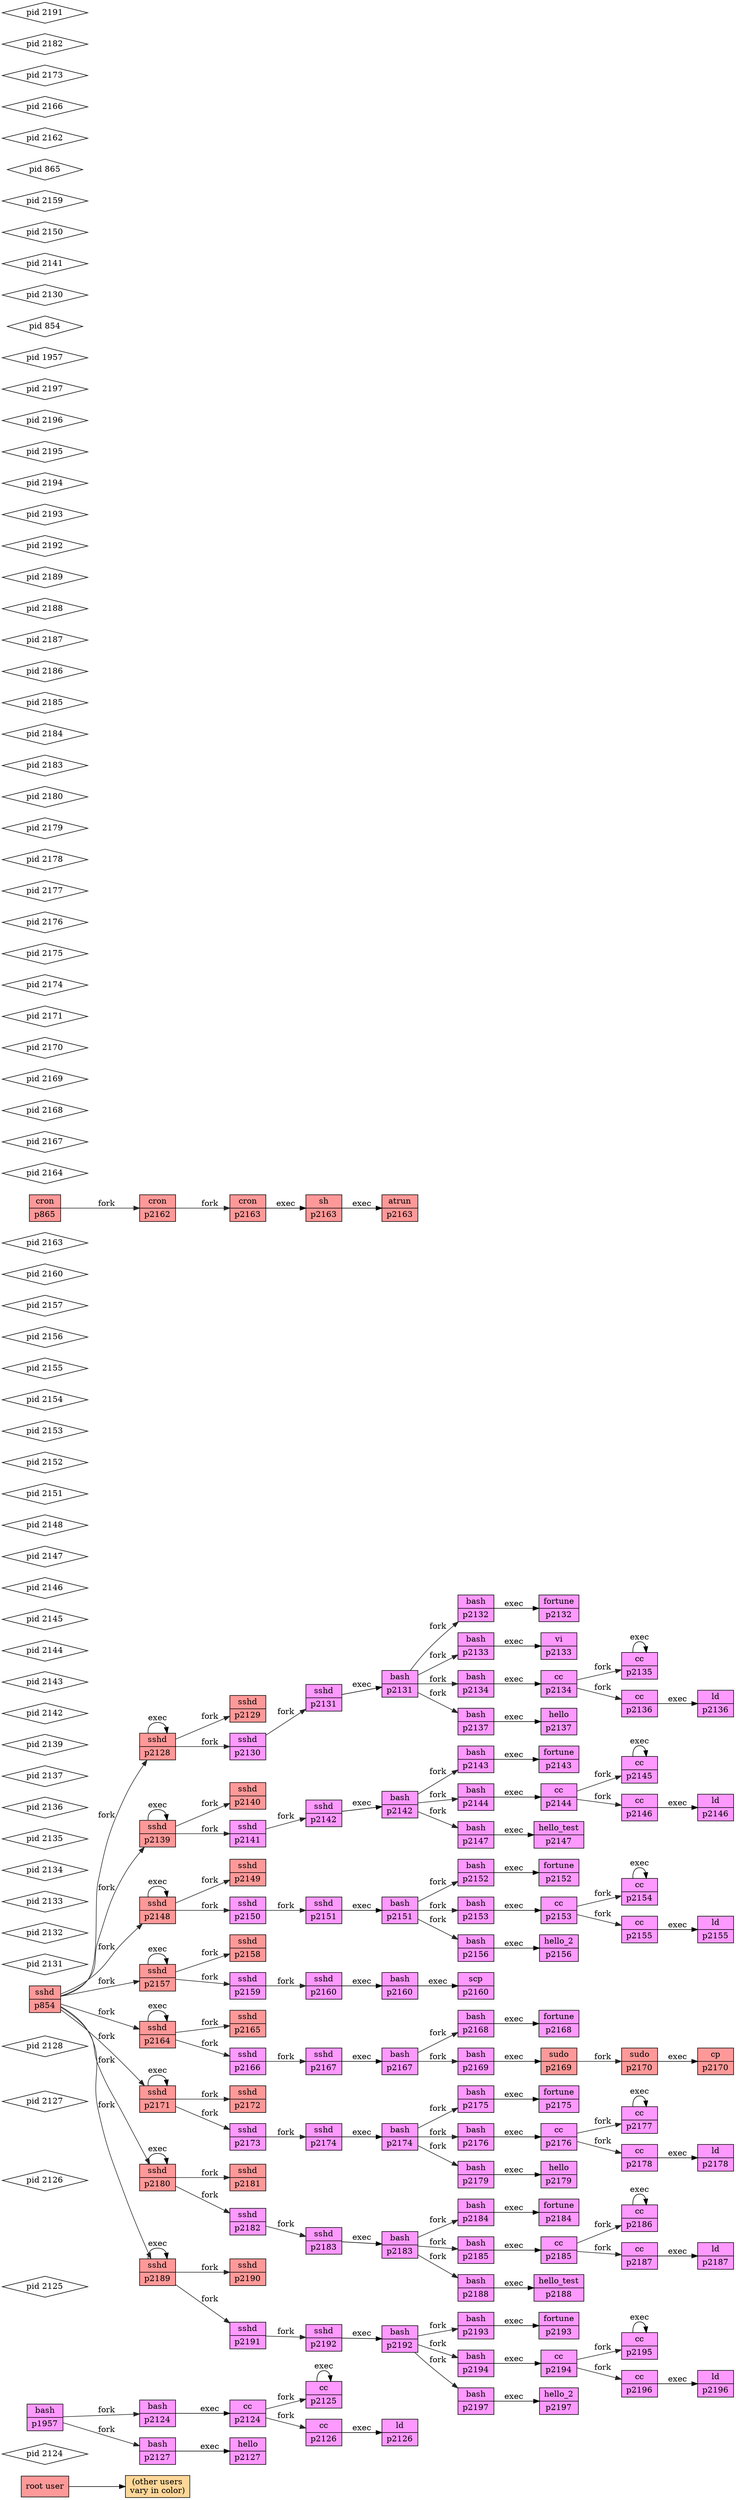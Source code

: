 digraph buildinject {
rankdir="LR";
"sample" [label="root user", shape="box", style="filled", fillcolor="0.0 0.4 1.0"]
"sample2" [label="(other users\nvary in color)", shape="box", style="filled", fillcolor="0.1001 0.4 1.0"]
"sample" -> "sample2"
    p_2124 [label="pid 2124", shape="diamond"];
    "e_2124_cc" [label="{{cc | p2124}}", shape="record", style="filled", fillcolor="0.8314 0.4 1.0"];
    "e_2124_bash" [label="{{bash | p2124}}", shape="record", style="filled", fillcolor="0.8314 0.4 1.0"];
    "e_2124_bash" -> "e_2124_cc" [label="exec", color="black"];
    p_2125 [label="pid 2125", shape="diamond"];
    "e_2125_cc" [label="{{cc | p2125}}", shape="record", style="filled", fillcolor="0.8314 0.4 1.0"];
    "e_2125_cc" -> "e_2125_cc" [label="exec", color="black"];
    p_2126 [label="pid 2126", shape="diamond"];
    "e_2126_ld" [label="{{ld | p2126}}", shape="record", style="filled", fillcolor="0.8314 0.4 1.0"];
    "e_2126_cc" [label="{{cc | p2126}}", shape="record", style="filled", fillcolor="0.8314 0.4 1.0"];
    "e_2126_cc" -> "e_2126_ld" [label="exec", color="black"];
    p_2127 [label="pid 2127", shape="diamond"];
    "e_2127_hello" [label="{{hello | p2127}}", shape="record", style="filled", fillcolor="0.8314 0.4 1.0"];
    "e_2127_bash" [label="{{bash | p2127}}", shape="record", style="filled", fillcolor="0.8314 0.4 1.0"];
    "e_2127_bash" -> "e_2127_hello" [label="exec", color="black"];
    p_2128 [label="pid 2128", shape="diamond"];
    "e_2128_sshd" [label="{{sshd | p2128}}", shape="record", style="filled", fillcolor="0.0 0.4 1.0"];
    "e_2128_sshd" -> "e_2128_sshd" [label="exec", color="black"];
    p_2131 [label="pid 2131", shape="diamond"];
    "e_2131_bash" [label="{{bash | p2131}}", shape="record", style="filled", fillcolor="0.8314 0.4 1.0"];
    "e_2131_sshd" [label="{{sshd | p2131}}", shape="record", style="filled", fillcolor="0.8314 0.4 1.0"];
    "e_2131_sshd" -> "e_2131_bash" [label="exec", color="black"];
    p_2132 [label="pid 2132", shape="diamond"];
    "e_2132_fortune" [label="{{fortune | p2132}}", shape="record", style="filled", fillcolor="0.8314 0.4 1.0"];
    "e_2132_bash" [label="{{bash | p2132}}", shape="record", style="filled", fillcolor="0.8314 0.4 1.0"];
    "e_2132_bash" -> "e_2132_fortune" [label="exec", color="black"];
    p_2133 [label="pid 2133", shape="diamond"];
    "e_2133_vi" [label="{{vi | p2133}}", shape="record", style="filled", fillcolor="0.8314 0.4 1.0"];
    "e_2133_bash" [label="{{bash | p2133}}", shape="record", style="filled", fillcolor="0.8314 0.4 1.0"];
    "e_2133_bash" -> "e_2133_vi" [label="exec", color="black"];
    p_2134 [label="pid 2134", shape="diamond"];
    "e_2134_cc" [label="{{cc | p2134}}", shape="record", style="filled", fillcolor="0.8314 0.4 1.0"];
    "e_2134_bash" [label="{{bash | p2134}}", shape="record", style="filled", fillcolor="0.8314 0.4 1.0"];
    "e_2134_bash" -> "e_2134_cc" [label="exec", color="black"];
    p_2135 [label="pid 2135", shape="diamond"];
    "e_2135_cc" [label="{{cc | p2135}}", shape="record", style="filled", fillcolor="0.8314 0.4 1.0"];
    "e_2135_cc" -> "e_2135_cc" [label="exec", color="black"];
    p_2136 [label="pid 2136", shape="diamond"];
    "e_2136_ld" [label="{{ld | p2136}}", shape="record", style="filled", fillcolor="0.8314 0.4 1.0"];
    "e_2136_cc" [label="{{cc | p2136}}", shape="record", style="filled", fillcolor="0.8314 0.4 1.0"];
    "e_2136_cc" -> "e_2136_ld" [label="exec", color="black"];
    p_2137 [label="pid 2137", shape="diamond"];
    "e_2137_hello" [label="{{hello | p2137}}", shape="record", style="filled", fillcolor="0.8314 0.4 1.0"];
    "e_2137_bash" [label="{{bash | p2137}}", shape="record", style="filled", fillcolor="0.8314 0.4 1.0"];
    "e_2137_bash" -> "e_2137_hello" [label="exec", color="black"];
    p_2139 [label="pid 2139", shape="diamond"];
    "e_2139_sshd" [label="{{sshd | p2139}}", shape="record", style="filled", fillcolor="0.0 0.4 1.0"];
    "e_2139_sshd" -> "e_2139_sshd" [label="exec", color="black"];
    p_2142 [label="pid 2142", shape="diamond"];
    "e_2142_bash" [label="{{bash | p2142}}", shape="record", style="filled", fillcolor="0.8315 0.4 1.0"];
    "e_2142_sshd" [label="{{sshd | p2142}}", shape="record", style="filled", fillcolor="0.8315 0.4 1.0"];
    "e_2142_sshd" -> "e_2142_bash" [label="exec", color="black"];
    p_2143 [label="pid 2143", shape="diamond"];
    "e_2143_fortune" [label="{{fortune | p2143}}", shape="record", style="filled", fillcolor="0.8315 0.4 1.0"];
    "e_2143_bash" [label="{{bash | p2143}}", shape="record", style="filled", fillcolor="0.8315 0.4 1.0"];
    "e_2143_bash" -> "e_2143_fortune" [label="exec", color="black"];
    p_2144 [label="pid 2144", shape="diamond"];
    "e_2144_cc" [label="{{cc | p2144}}", shape="record", style="filled", fillcolor="0.8315 0.4 1.0"];
    "e_2144_bash" [label="{{bash | p2144}}", shape="record", style="filled", fillcolor="0.8315 0.4 1.0"];
    "e_2144_bash" -> "e_2144_cc" [label="exec", color="black"];
    p_2145 [label="pid 2145", shape="diamond"];
    "e_2145_cc" [label="{{cc | p2145}}", shape="record", style="filled", fillcolor="0.8315 0.4 1.0"];
    "e_2145_cc" -> "e_2145_cc" [label="exec", color="black"];
    p_2146 [label="pid 2146", shape="diamond"];
    "e_2146_ld" [label="{{ld | p2146}}", shape="record", style="filled", fillcolor="0.8315 0.4 1.0"];
    "e_2146_cc" [label="{{cc | p2146}}", shape="record", style="filled", fillcolor="0.8315 0.4 1.0"];
    "e_2146_cc" -> "e_2146_ld" [label="exec", color="black"];
    p_2147 [label="pid 2147", shape="diamond"];
    "e_2147_hello_test" [label="{{hello_test | p2147}}", shape="record", style="filled", fillcolor="0.8315 0.4 1.0"];
    "e_2147_bash" [label="{{bash | p2147}}", shape="record", style="filled", fillcolor="0.8315 0.4 1.0"];
    "e_2147_bash" -> "e_2147_hello_test" [label="exec", color="black"];
    p_2148 [label="pid 2148", shape="diamond"];
    "e_2148_sshd" [label="{{sshd | p2148}}", shape="record", style="filled", fillcolor="0.0 0.4 1.0"];
    "e_2148_sshd" -> "e_2148_sshd" [label="exec", color="black"];
    p_2151 [label="pid 2151", shape="diamond"];
    "e_2151_bash" [label="{{bash | p2151}}", shape="record", style="filled", fillcolor="0.8316 0.4 1.0"];
    "e_2151_sshd" [label="{{sshd | p2151}}", shape="record", style="filled", fillcolor="0.8316 0.4 1.0"];
    "e_2151_sshd" -> "e_2151_bash" [label="exec", color="black"];
    p_2152 [label="pid 2152", shape="diamond"];
    "e_2152_fortune" [label="{{fortune | p2152}}", shape="record", style="filled", fillcolor="0.8316 0.4 1.0"];
    "e_2152_bash" [label="{{bash | p2152}}", shape="record", style="filled", fillcolor="0.8316 0.4 1.0"];
    "e_2152_bash" -> "e_2152_fortune" [label="exec", color="black"];
    p_2153 [label="pid 2153", shape="diamond"];
    "e_2153_cc" [label="{{cc | p2153}}", shape="record", style="filled", fillcolor="0.8316 0.4 1.0"];
    "e_2153_bash" [label="{{bash | p2153}}", shape="record", style="filled", fillcolor="0.8316 0.4 1.0"];
    "e_2153_bash" -> "e_2153_cc" [label="exec", color="black"];
    p_2154 [label="pid 2154", shape="diamond"];
    "e_2154_cc" [label="{{cc | p2154}}", shape="record", style="filled", fillcolor="0.8316 0.4 1.0"];
    "e_2154_cc" -> "e_2154_cc" [label="exec", color="black"];
    p_2155 [label="pid 2155", shape="diamond"];
    "e_2155_ld" [label="{{ld | p2155}}", shape="record", style="filled", fillcolor="0.8316 0.4 1.0"];
    "e_2155_cc" [label="{{cc | p2155}}", shape="record", style="filled", fillcolor="0.8316 0.4 1.0"];
    "e_2155_cc" -> "e_2155_ld" [label="exec", color="black"];
    p_2156 [label="pid 2156", shape="diamond"];
    "e_2156_hello_2" [label="{{hello_2 | p2156}}", shape="record", style="filled", fillcolor="0.8316 0.4 1.0"];
    "e_2156_bash" [label="{{bash | p2156}}", shape="record", style="filled", fillcolor="0.8316 0.4 1.0"];
    "e_2156_bash" -> "e_2156_hello_2" [label="exec", color="black"];
    p_2157 [label="pid 2157", shape="diamond"];
    "e_2157_sshd" [label="{{sshd | p2157}}", shape="record", style="filled", fillcolor="0.0 0.4 1.0"];
    "e_2157_sshd" -> "e_2157_sshd" [label="exec", color="black"];
    p_2160 [label="pid 2160", shape="diamond"];
    "e_2160_bash" [label="{{bash | p2160}}", shape="record", style="filled", fillcolor="0.8314 0.4 1.0"];
    "e_2160_sshd" [label="{{sshd | p2160}}", shape="record", style="filled", fillcolor="0.8314 0.4 1.0"];
    "e_2160_sshd" -> "e_2160_bash" [label="exec", color="black"];
    "e_2160_scp" [label="{{scp | p2160}}", shape="record", style="filled", fillcolor="0.8314 0.4 1.0"];
    "e_2160_bash" -> "e_2160_scp" [label="exec", color="black"];
    p_2163 [label="pid 2163", shape="diamond"];
    "e_2163_sh" [label="{{sh | p2163}}", shape="record", style="filled", fillcolor="0.0 0.4 1.0"];
    "e_2163_cron" [label="{{cron | p2163}}", shape="record", style="filled", fillcolor="0.0 0.4 1.0"];
    "e_2163_cron" -> "e_2163_sh" [label="exec", color="black"];
    "e_2163_atrun" [label="{{atrun | p2163}}", shape="record", style="filled", fillcolor="0.0 0.4 1.0"];
    "e_2163_sh" -> "e_2163_atrun" [label="exec", color="black"];
    p_2164 [label="pid 2164", shape="diamond"];
    "e_2164_sshd" [label="{{sshd | p2164}}", shape="record", style="filled", fillcolor="0.0 0.4 1.0"];
    "e_2164_sshd" -> "e_2164_sshd" [label="exec", color="black"];
    p_2167 [label="pid 2167", shape="diamond"];
    "e_2167_bash" [label="{{bash | p2167}}", shape="record", style="filled", fillcolor="0.8314 0.4 1.0"];
    "e_2167_sshd" [label="{{sshd | p2167}}", shape="record", style="filled", fillcolor="0.8314 0.4 1.0"];
    "e_2167_sshd" -> "e_2167_bash" [label="exec", color="black"];
    p_2168 [label="pid 2168", shape="diamond"];
    "e_2168_fortune" [label="{{fortune | p2168}}", shape="record", style="filled", fillcolor="0.8314 0.4 1.0"];
    "e_2168_bash" [label="{{bash | p2168}}", shape="record", style="filled", fillcolor="0.8314 0.4 1.0"];
    "e_2168_bash" -> "e_2168_fortune" [label="exec", color="black"];
    p_2169 [label="pid 2169", shape="diamond"];
    "e_2169_sudo" [label="{{sudo | p2169}}", shape="record", style="filled", fillcolor="0.8314 0.4 1.0"];
    "e_2169_bash" [label="{{bash | p2169}}", shape="record", style="filled", fillcolor="0.8314 0.4 1.0"];
    "e_2169_bash" -> "e_2169_sudo" [label="exec", color="black"];
    p_2170 [label="pid 2170", shape="diamond"];
    "e_2170_cp" [label="{{cp | p2170}}", shape="record", style="filled", fillcolor="0.0 0.4 1.0"];
    "e_2170_sudo" [label="{{sudo | p2170}}", shape="record", style="filled", fillcolor="0.0 0.4 1.0"];
    "e_2170_sudo" -> "e_2170_cp" [label="exec", color="black"];
    p_2171 [label="pid 2171", shape="diamond"];
    "e_2171_sshd" [label="{{sshd | p2171}}", shape="record", style="filled", fillcolor="0.0 0.4 1.0"];
    "e_2171_sshd" -> "e_2171_sshd" [label="exec", color="black"];
    p_2174 [label="pid 2174", shape="diamond"];
    "e_2174_bash" [label="{{bash | p2174}}", shape="record", style="filled", fillcolor="0.8314 0.4 1.0"];
    "e_2174_sshd" [label="{{sshd | p2174}}", shape="record", style="filled", fillcolor="0.8314 0.4 1.0"];
    "e_2174_sshd" -> "e_2174_bash" [label="exec", color="black"];
    p_2175 [label="pid 2175", shape="diamond"];
    "e_2175_fortune" [label="{{fortune | p2175}}", shape="record", style="filled", fillcolor="0.8314 0.4 1.0"];
    "e_2175_bash" [label="{{bash | p2175}}", shape="record", style="filled", fillcolor="0.8314 0.4 1.0"];
    "e_2175_bash" -> "e_2175_fortune" [label="exec", color="black"];
    p_2176 [label="pid 2176", shape="diamond"];
    "e_2176_cc" [label="{{cc | p2176}}", shape="record", style="filled", fillcolor="0.8314 0.4 1.0"];
    "e_2176_bash" [label="{{bash | p2176}}", shape="record", style="filled", fillcolor="0.8314 0.4 1.0"];
    "e_2176_bash" -> "e_2176_cc" [label="exec", color="black"];
    p_2177 [label="pid 2177", shape="diamond"];
    "e_2177_cc" [label="{{cc | p2177}}", shape="record", style="filled", fillcolor="0.8314 0.4 1.0"];
    "e_2177_cc" -> "e_2177_cc" [label="exec", color="black"];
    p_2178 [label="pid 2178", shape="diamond"];
    "e_2178_ld" [label="{{ld | p2178}}", shape="record", style="filled", fillcolor="0.8314 0.4 1.0"];
    "e_2178_cc" [label="{{cc | p2178}}", shape="record", style="filled", fillcolor="0.8314 0.4 1.0"];
    "e_2178_cc" -> "e_2178_ld" [label="exec", color="black"];
    p_2179 [label="pid 2179", shape="diamond"];
    "e_2179_hello" [label="{{hello | p2179}}", shape="record", style="filled", fillcolor="0.8314 0.4 1.0"];
    "e_2179_bash" [label="{{bash | p2179}}", shape="record", style="filled", fillcolor="0.8314 0.4 1.0"];
    "e_2179_bash" -> "e_2179_hello" [label="exec", color="black"];
    p_2180 [label="pid 2180", shape="diamond"];
    "e_2180_sshd" [label="{{sshd | p2180}}", shape="record", style="filled", fillcolor="0.0 0.4 1.0"];
    "e_2180_sshd" -> "e_2180_sshd" [label="exec", color="black"];
    p_2183 [label="pid 2183", shape="diamond"];
    "e_2183_bash" [label="{{bash | p2183}}", shape="record", style="filled", fillcolor="0.8315 0.4 1.0"];
    "e_2183_sshd" [label="{{sshd | p2183}}", shape="record", style="filled", fillcolor="0.8315 0.4 1.0"];
    "e_2183_sshd" -> "e_2183_bash" [label="exec", color="black"];
    p_2184 [label="pid 2184", shape="diamond"];
    "e_2184_fortune" [label="{{fortune | p2184}}", shape="record", style="filled", fillcolor="0.8315 0.4 1.0"];
    "e_2184_bash" [label="{{bash | p2184}}", shape="record", style="filled", fillcolor="0.8315 0.4 1.0"];
    "e_2184_bash" -> "e_2184_fortune" [label="exec", color="black"];
    p_2185 [label="pid 2185", shape="diamond"];
    "e_2185_cc" [label="{{cc | p2185}}", shape="record", style="filled", fillcolor="0.8315 0.4 1.0"];
    "e_2185_bash" [label="{{bash | p2185}}", shape="record", style="filled", fillcolor="0.8315 0.4 1.0"];
    "e_2185_bash" -> "e_2185_cc" [label="exec", color="black"];
    p_2186 [label="pid 2186", shape="diamond"];
    "e_2186_cc" [label="{{cc | p2186}}", shape="record", style="filled", fillcolor="0.8315 0.4 1.0"];
    "e_2186_cc" -> "e_2186_cc" [label="exec", color="black"];
    p_2187 [label="pid 2187", shape="diamond"];
    "e_2187_ld" [label="{{ld | p2187}}", shape="record", style="filled", fillcolor="0.8315 0.4 1.0"];
    "e_2187_cc" [label="{{cc | p2187}}", shape="record", style="filled", fillcolor="0.8315 0.4 1.0"];
    "e_2187_cc" -> "e_2187_ld" [label="exec", color="black"];
    p_2188 [label="pid 2188", shape="diamond"];
    "e_2188_hello_test" [label="{{hello_test | p2188}}", shape="record", style="filled", fillcolor="0.8315 0.4 1.0"];
    "e_2188_bash" [label="{{bash | p2188}}", shape="record", style="filled", fillcolor="0.8315 0.4 1.0"];
    "e_2188_bash" -> "e_2188_hello_test" [label="exec", color="black"];
    p_2189 [label="pid 2189", shape="diamond"];
    "e_2189_sshd" [label="{{sshd | p2189}}", shape="record", style="filled", fillcolor="0.0 0.4 1.0"];
    "e_2189_sshd" -> "e_2189_sshd" [label="exec", color="black"];
    p_2192 [label="pid 2192", shape="diamond"];
    "e_2192_bash" [label="{{bash | p2192}}", shape="record", style="filled", fillcolor="0.8316 0.4 1.0"];
    "e_2192_sshd" [label="{{sshd | p2192}}", shape="record", style="filled", fillcolor="0.8316 0.4 1.0"];
    "e_2192_sshd" -> "e_2192_bash" [label="exec", color="black"];
    p_2193 [label="pid 2193", shape="diamond"];
    "e_2193_fortune" [label="{{fortune | p2193}}", shape="record", style="filled", fillcolor="0.8316 0.4 1.0"];
    "e_2193_bash" [label="{{bash | p2193}}", shape="record", style="filled", fillcolor="0.8316 0.4 1.0"];
    "e_2193_bash" -> "e_2193_fortune" [label="exec", color="black"];
    p_2194 [label="pid 2194", shape="diamond"];
    "e_2194_cc" [label="{{cc | p2194}}", shape="record", style="filled", fillcolor="0.8316 0.4 1.0"];
    "e_2194_bash" [label="{{bash | p2194}}", shape="record", style="filled", fillcolor="0.8316 0.4 1.0"];
    "e_2194_bash" -> "e_2194_cc" [label="exec", color="black"];
    p_2195 [label="pid 2195", shape="diamond"];
    "e_2195_cc" [label="{{cc | p2195}}", shape="record", style="filled", fillcolor="0.8316 0.4 1.0"];
    "e_2195_cc" -> "e_2195_cc" [label="exec", color="black"];
    p_2196 [label="pid 2196", shape="diamond"];
    "e_2196_ld" [label="{{ld | p2196}}", shape="record", style="filled", fillcolor="0.8316 0.4 1.0"];
    "e_2196_cc" [label="{{cc | p2196}}", shape="record", style="filled", fillcolor="0.8316 0.4 1.0"];
    "e_2196_cc" -> "e_2196_ld" [label="exec", color="black"];
    p_2197 [label="pid 2197", shape="diamond"];
    "e_2197_hello_2" [label="{{hello_2 | p2197}}", shape="record", style="filled", fillcolor="0.8316 0.4 1.0"];
    "e_2197_bash" [label="{{bash | p2197}}", shape="record", style="filled", fillcolor="0.8316 0.4 1.0"];
    "e_2197_bash" -> "e_2197_hello_2" [label="exec", color="black"];
    p_1957 [label="pid 1957", shape="diamond"];
    "e_1957_bash" [label="{{bash | p1957}}", shape="record", style="filled", fillcolor="0.8314 0.4 1.0"];
    "e_1957_bash" -> "e_2124_bash" [label="fork", color=gray15];
    "e_2124_cc" -> "e_2125_cc" [label="fork", color=gray15];
    "e_2124_cc" -> "e_2126_cc" [label="fork", color=gray15];
    "e_1957_bash" -> "e_2127_bash" [label="fork", color=gray15];
    p_854 [label="pid 854", shape="diamond"];
    "e_854_sshd" [label="{{sshd | p854}}", shape="record", style="filled", fillcolor="0.0 0.4 1.0"];
    "e_854_sshd" -> "e_2128_sshd" [label="fork", color=gray15];
    "e_2129_sshd" [label="{{sshd | p2129}}", shape="record", style="filled", fillcolor="0.0 0.4 1.0"];
    "e_2128_sshd" -> "e_2129_sshd" [label="fork", color=gray15];
    "e_2130_sshd" [label="{{sshd | p2130}}", shape="record", style="filled", fillcolor="0.0 0.4 1.0"];
    "e_2128_sshd" -> "e_2130_sshd" [label="fork", color=gray15];
    p_2130 [label="pid 2130", shape="diamond"];
    "e_2130_sshd" [label="{{sshd | p2130}}", shape="record", style="filled", fillcolor="0.8314 0.4 1.0"];
    "e_2130_sshd" -> "e_2131_sshd" [label="fork", color=gray15];
    "e_2131_bash" -> "e_2132_bash" [label="fork", color=gray15];
    "e_2131_bash" -> "e_2133_bash" [label="fork", color=gray15];
    "e_2131_bash" -> "e_2134_bash" [label="fork", color=gray15];
    "e_2134_cc" -> "e_2135_cc" [label="fork", color=gray15];
    "e_2134_cc" -> "e_2136_cc" [label="fork", color=gray15];
    "e_2131_bash" -> "e_2137_bash" [label="fork", color=gray15];
    "e_854_sshd" -> "e_2139_sshd" [label="fork", color=gray15];
    "e_2140_sshd" [label="{{sshd | p2140}}", shape="record", style="filled", fillcolor="0.0 0.4 1.0"];
    "e_2139_sshd" -> "e_2140_sshd" [label="fork", color=gray15];
    "e_2141_sshd" [label="{{sshd | p2141}}", shape="record", style="filled", fillcolor="0.0 0.4 1.0"];
    "e_2139_sshd" -> "e_2141_sshd" [label="fork", color=gray15];
    p_2141 [label="pid 2141", shape="diamond"];
    "e_2141_sshd" [label="{{sshd | p2141}}", shape="record", style="filled", fillcolor="0.8315 0.4 1.0"];
    "e_2141_sshd" -> "e_2142_sshd" [label="fork", color=gray15];
    "e_2142_bash" -> "e_2143_bash" [label="fork", color=gray15];
    "e_2142_bash" -> "e_2144_bash" [label="fork", color=gray15];
    "e_2144_cc" -> "e_2145_cc" [label="fork", color=gray15];
    "e_2144_cc" -> "e_2146_cc" [label="fork", color=gray15];
    "e_2142_bash" -> "e_2147_bash" [label="fork", color=gray15];
    "e_854_sshd" -> "e_2148_sshd" [label="fork", color=gray15];
    "e_2149_sshd" [label="{{sshd | p2149}}", shape="record", style="filled", fillcolor="0.0 0.4 1.0"];
    "e_2148_sshd" -> "e_2149_sshd" [label="fork", color=gray15];
    "e_2150_sshd" [label="{{sshd | p2150}}", shape="record", style="filled", fillcolor="0.0 0.4 1.0"];
    "e_2148_sshd" -> "e_2150_sshd" [label="fork", color=gray15];
    p_2150 [label="pid 2150", shape="diamond"];
    "e_2150_sshd" [label="{{sshd | p2150}}", shape="record", style="filled", fillcolor="0.8316 0.4 1.0"];
    "e_2150_sshd" -> "e_2151_sshd" [label="fork", color=gray15];
    "e_2151_bash" -> "e_2152_bash" [label="fork", color=gray15];
    "e_2151_bash" -> "e_2153_bash" [label="fork", color=gray15];
    "e_2153_cc" -> "e_2154_cc" [label="fork", color=gray15];
    "e_2153_cc" -> "e_2155_cc" [label="fork", color=gray15];
    "e_2151_bash" -> "e_2156_bash" [label="fork", color=gray15];
    "e_854_sshd" -> "e_2157_sshd" [label="fork", color=gray15];
    "e_2158_sshd" [label="{{sshd | p2158}}", shape="record", style="filled", fillcolor="0.0 0.4 1.0"];
    "e_2157_sshd" -> "e_2158_sshd" [label="fork", color=gray15];
    "e_2159_sshd" [label="{{sshd | p2159}}", shape="record", style="filled", fillcolor="0.0 0.4 1.0"];
    "e_2157_sshd" -> "e_2159_sshd" [label="fork", color=gray15];
    p_2159 [label="pid 2159", shape="diamond"];
    "e_2159_sshd" [label="{{sshd | p2159}}", shape="record", style="filled", fillcolor="0.8314 0.4 1.0"];
    "e_2159_sshd" -> "e_2160_sshd" [label="fork", color=gray15];
    p_865 [label="pid 865", shape="diamond"];
    "e_2162_cron" [label="{{cron | p2162}}", shape="record", style="filled", fillcolor="0.0 0.4 1.0"];
    "e_865_cron" [label="{{cron | p865}}", shape="record", style="filled", fillcolor="0.0 0.4 1.0"];
    "e_865_cron" -> "e_2162_cron" [label="fork", color=gray15];
    p_2162 [label="pid 2162", shape="diamond"];
    "e_2162_cron" -> "e_2163_cron" [label="fork", color=gray15];
    "e_854_sshd" -> "e_2164_sshd" [label="fork", color=gray15];
    "e_2165_sshd" [label="{{sshd | p2165}}", shape="record", style="filled", fillcolor="0.0 0.4 1.0"];
    "e_2164_sshd" -> "e_2165_sshd" [label="fork", color=gray15];
    "e_2166_sshd" [label="{{sshd | p2166}}", shape="record", style="filled", fillcolor="0.0 0.4 1.0"];
    "e_2164_sshd" -> "e_2166_sshd" [label="fork", color=gray15];
    p_2166 [label="pid 2166", shape="diamond"];
    "e_2166_sshd" [label="{{sshd | p2166}}", shape="record", style="filled", fillcolor="0.8314 0.4 1.0"];
    "e_2166_sshd" -> "e_2167_sshd" [label="fork", color=gray15];
    "e_2167_bash" -> "e_2168_bash" [label="fork", color=gray15];
    "e_2167_bash" -> "e_2169_bash" [label="fork", color=gray15];
    "e_2169_sudo" [label="{{sudo | p2169}}", shape="record", style="filled", fillcolor="0.0 0.4 1.0"];
    "e_2169_sudo" -> "e_2170_sudo" [label="fork", color=gray15];
    "e_854_sshd" -> "e_2171_sshd" [label="fork", color=gray15];
    "e_2172_sshd" [label="{{sshd | p2172}}", shape="record", style="filled", fillcolor="0.0 0.4 1.0"];
    "e_2171_sshd" -> "e_2172_sshd" [label="fork", color=gray15];
    "e_2173_sshd" [label="{{sshd | p2173}}", shape="record", style="filled", fillcolor="0.0 0.4 1.0"];
    "e_2171_sshd" -> "e_2173_sshd" [label="fork", color=gray15];
    p_2173 [label="pid 2173", shape="diamond"];
    "e_2173_sshd" [label="{{sshd | p2173}}", shape="record", style="filled", fillcolor="0.8314 0.4 1.0"];
    "e_2173_sshd" -> "e_2174_sshd" [label="fork", color=gray15];
    "e_2174_bash" -> "e_2175_bash" [label="fork", color=gray15];
    "e_2174_bash" -> "e_2176_bash" [label="fork", color=gray15];
    "e_2176_cc" -> "e_2177_cc" [label="fork", color=gray15];
    "e_2176_cc" -> "e_2178_cc" [label="fork", color=gray15];
    "e_2174_bash" -> "e_2179_bash" [label="fork", color=gray15];
    "e_854_sshd" -> "e_2180_sshd" [label="fork", color=gray15];
    "e_2181_sshd" [label="{{sshd | p2181}}", shape="record", style="filled", fillcolor="0.0 0.4 1.0"];
    "e_2180_sshd" -> "e_2181_sshd" [label="fork", color=gray15];
    "e_2182_sshd" [label="{{sshd | p2182}}", shape="record", style="filled", fillcolor="0.0 0.4 1.0"];
    "e_2180_sshd" -> "e_2182_sshd" [label="fork", color=gray15];
    p_2182 [label="pid 2182", shape="diamond"];
    "e_2182_sshd" [label="{{sshd | p2182}}", shape="record", style="filled", fillcolor="0.8315 0.4 1.0"];
    "e_2182_sshd" -> "e_2183_sshd" [label="fork", color=gray15];
    "e_2183_bash" -> "e_2184_bash" [label="fork", color=gray15];
    "e_2183_bash" -> "e_2185_bash" [label="fork", color=gray15];
    "e_2185_cc" -> "e_2186_cc" [label="fork", color=gray15];
    "e_2185_cc" -> "e_2187_cc" [label="fork", color=gray15];
    "e_2183_bash" -> "e_2188_bash" [label="fork", color=gray15];
    "e_854_sshd" -> "e_2189_sshd" [label="fork", color=gray15];
    "e_2190_sshd" [label="{{sshd | p2190}}", shape="record", style="filled", fillcolor="0.0 0.4 1.0"];
    "e_2189_sshd" -> "e_2190_sshd" [label="fork", color=gray15];
    "e_2191_sshd" [label="{{sshd | p2191}}", shape="record", style="filled", fillcolor="0.0 0.4 1.0"];
    "e_2189_sshd" -> "e_2191_sshd" [label="fork", color=gray15];
    p_2191 [label="pid 2191", shape="diamond"];
    "e_2191_sshd" [label="{{sshd | p2191}}", shape="record", style="filled", fillcolor="0.8316 0.4 1.0"];
    "e_2191_sshd" -> "e_2192_sshd" [label="fork", color=gray15];
    "e_2192_bash" -> "e_2193_bash" [label="fork", color=gray15];
    "e_2192_bash" -> "e_2194_bash" [label="fork", color=gray15];
    "e_2194_cc" -> "e_2195_cc" [label="fork", color=gray15];
    "e_2194_cc" -> "e_2196_cc" [label="fork", color=gray15];
    "e_2192_bash" -> "e_2197_bash" [label="fork", color=gray15];
}
